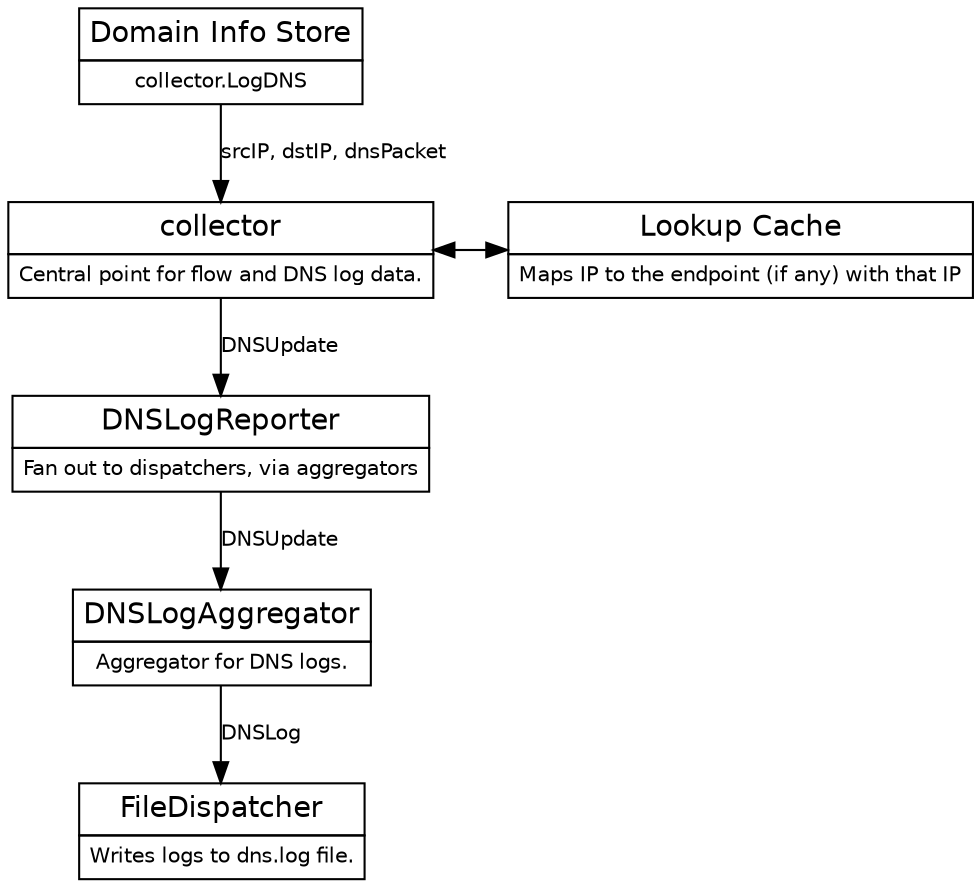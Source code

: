 digraph G {
size="7.5,10"
labeljust="l"
fontname=Helvetica;
node [fontname=Helvetica]
edge [fontname=Helvetica,fontsize=10]

domainInfoStore -> flCollector [label="srcIP, dstIP, dnsPacket"];

subgraph {
	 rank=same;
         flCollector -> lookupCache [dir="both"];
}

flCollector -> dnsLogReporter [label="DNSUpdate"];

dnsLogReporter -> fileAggregators [label="DNSUpdate"];
fileAggregators -> fileDispatcher [label="DNSLog"];

flCollector [label=<<table BORDER="0" CELLBORDER="1" CELLSPACING="0" CELLPADDING="4">
          <tr><td><font point-size="14">collector</font></td></tr>
          <tr><td><font point-size="10">Central point for flow and DNS log data.<br/>
</font></td></tr>
        </table>>, shape=none, margin=0];

dnsLogReporter [label=<<table BORDER="0" CELLBORDER="1" CELLSPACING="0" CELLPADDING="4">
          <tr><td><font point-size="14">DNSLogReporter</font></td></tr>
          <tr><td><font point-size="10">Fan out to dispatchers, via aggregators<br/>
</font></td></tr>
        </table>>, shape=none, margin=0];

fileAggregators [label=<<table BORDER="0" CELLBORDER="1" CELLSPACING="0" CELLPADDING="4">
          <tr><td><font point-size="14">DNSLogAggregator</font></td></tr>
          <tr><td><font point-size="10">Aggregator for DNS logs.<br/>
</font></td></tr>
        </table>>, shape=none, margin=0];

fileDispatcher [label=<<table BORDER="0" CELLBORDER="1" CELLSPACING="0" CELLPADDING="4">
          <tr><td><font point-size="14">FileDispatcher</font></td></tr>
          <tr><td><font point-size="10">Writes logs to dns.log file.<br/>
</font></td></tr>
        </table>>, shape=none, margin=0];

domainInfoStore [label=<<table BORDER="0" CELLBORDER="1" CELLSPACING="0" CELLPADDING="4">
          <tr><td><font point-size="14">Domain Info Store</font></td></tr>
          <tr><td><font point-size="10">collector.LogDNS<br/>
</font></td></tr>
        </table>>, shape=none, margin=0];

lookupCache [label=<<table BORDER="0" CELLBORDER="1" CELLSPACING="0" CELLPADDING="4">
          <tr><td><font point-size="14">Lookup Cache</font></td></tr>
          <tr><td><font point-size="10">Maps IP to the endpoint (if any) with that IP<br/>
</font></td></tr>
        </table>>, shape=none, margin=0];

}
